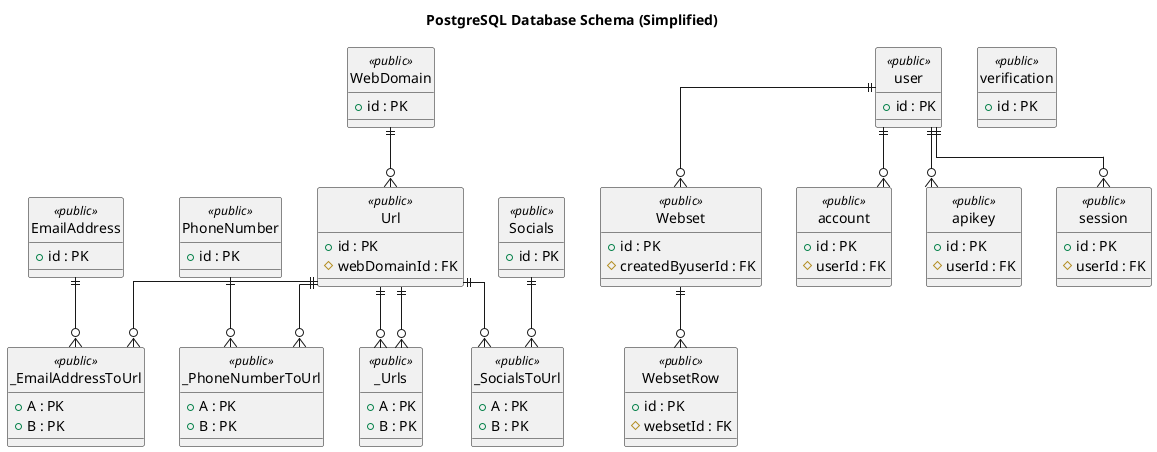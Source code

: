 @startuml
title PostgreSQL Database Schema (Simplified)

skinparam linetype ortho
hide circle

entity EmailAddress <<public>> {
  + id : PK
}

entity PhoneNumber <<public>> {
  + id : PK
}

entity Socials <<public>> {
  + id : PK
}

entity Url <<public>> {
  + id : PK
  # webDomainId : FK
}

entity WebDomain <<public>> {
  + id : PK
}

entity Webset <<public>> {
  + id : PK
  # createdByuserId : FK
}

entity WebsetRow <<public>> {
  + id : PK
  # websetId : FK
}

entity _EmailAddressToUrl <<public>> {
  + A : PK
  + B : PK
}

entity _PhoneNumberToUrl <<public>> {
  + A : PK
  + B : PK
}

entity _SocialsToUrl <<public>> {
  + A : PK
  + B : PK
}

entity _Urls <<public>> {
  + A : PK
  + B : PK
}

entity account <<public>> {
  + id : PK
  # userId : FK
}

entity apikey <<public>> {
  + id : PK
  # userId : FK
}

entity session <<public>> {
  + id : PK
  # userId : FK
}

entity user <<public>> {
  + id : PK
}

entity verification <<public>> {
  + id : PK
}

WebDomain ||--o{ Url
user ||--o{ Webset
Webset ||--o{ WebsetRow
EmailAddress ||--o{ _EmailAddressToUrl
Url ||--o{ _EmailAddressToUrl
PhoneNumber ||--o{ _PhoneNumberToUrl
Url ||--o{ _PhoneNumberToUrl
Socials ||--o{ _SocialsToUrl
Url ||--o{ _SocialsToUrl
Url ||--o{ _Urls
Url ||--o{ _Urls
user ||--o{ account
user ||--o{ apikey
user ||--o{ session

@enduml